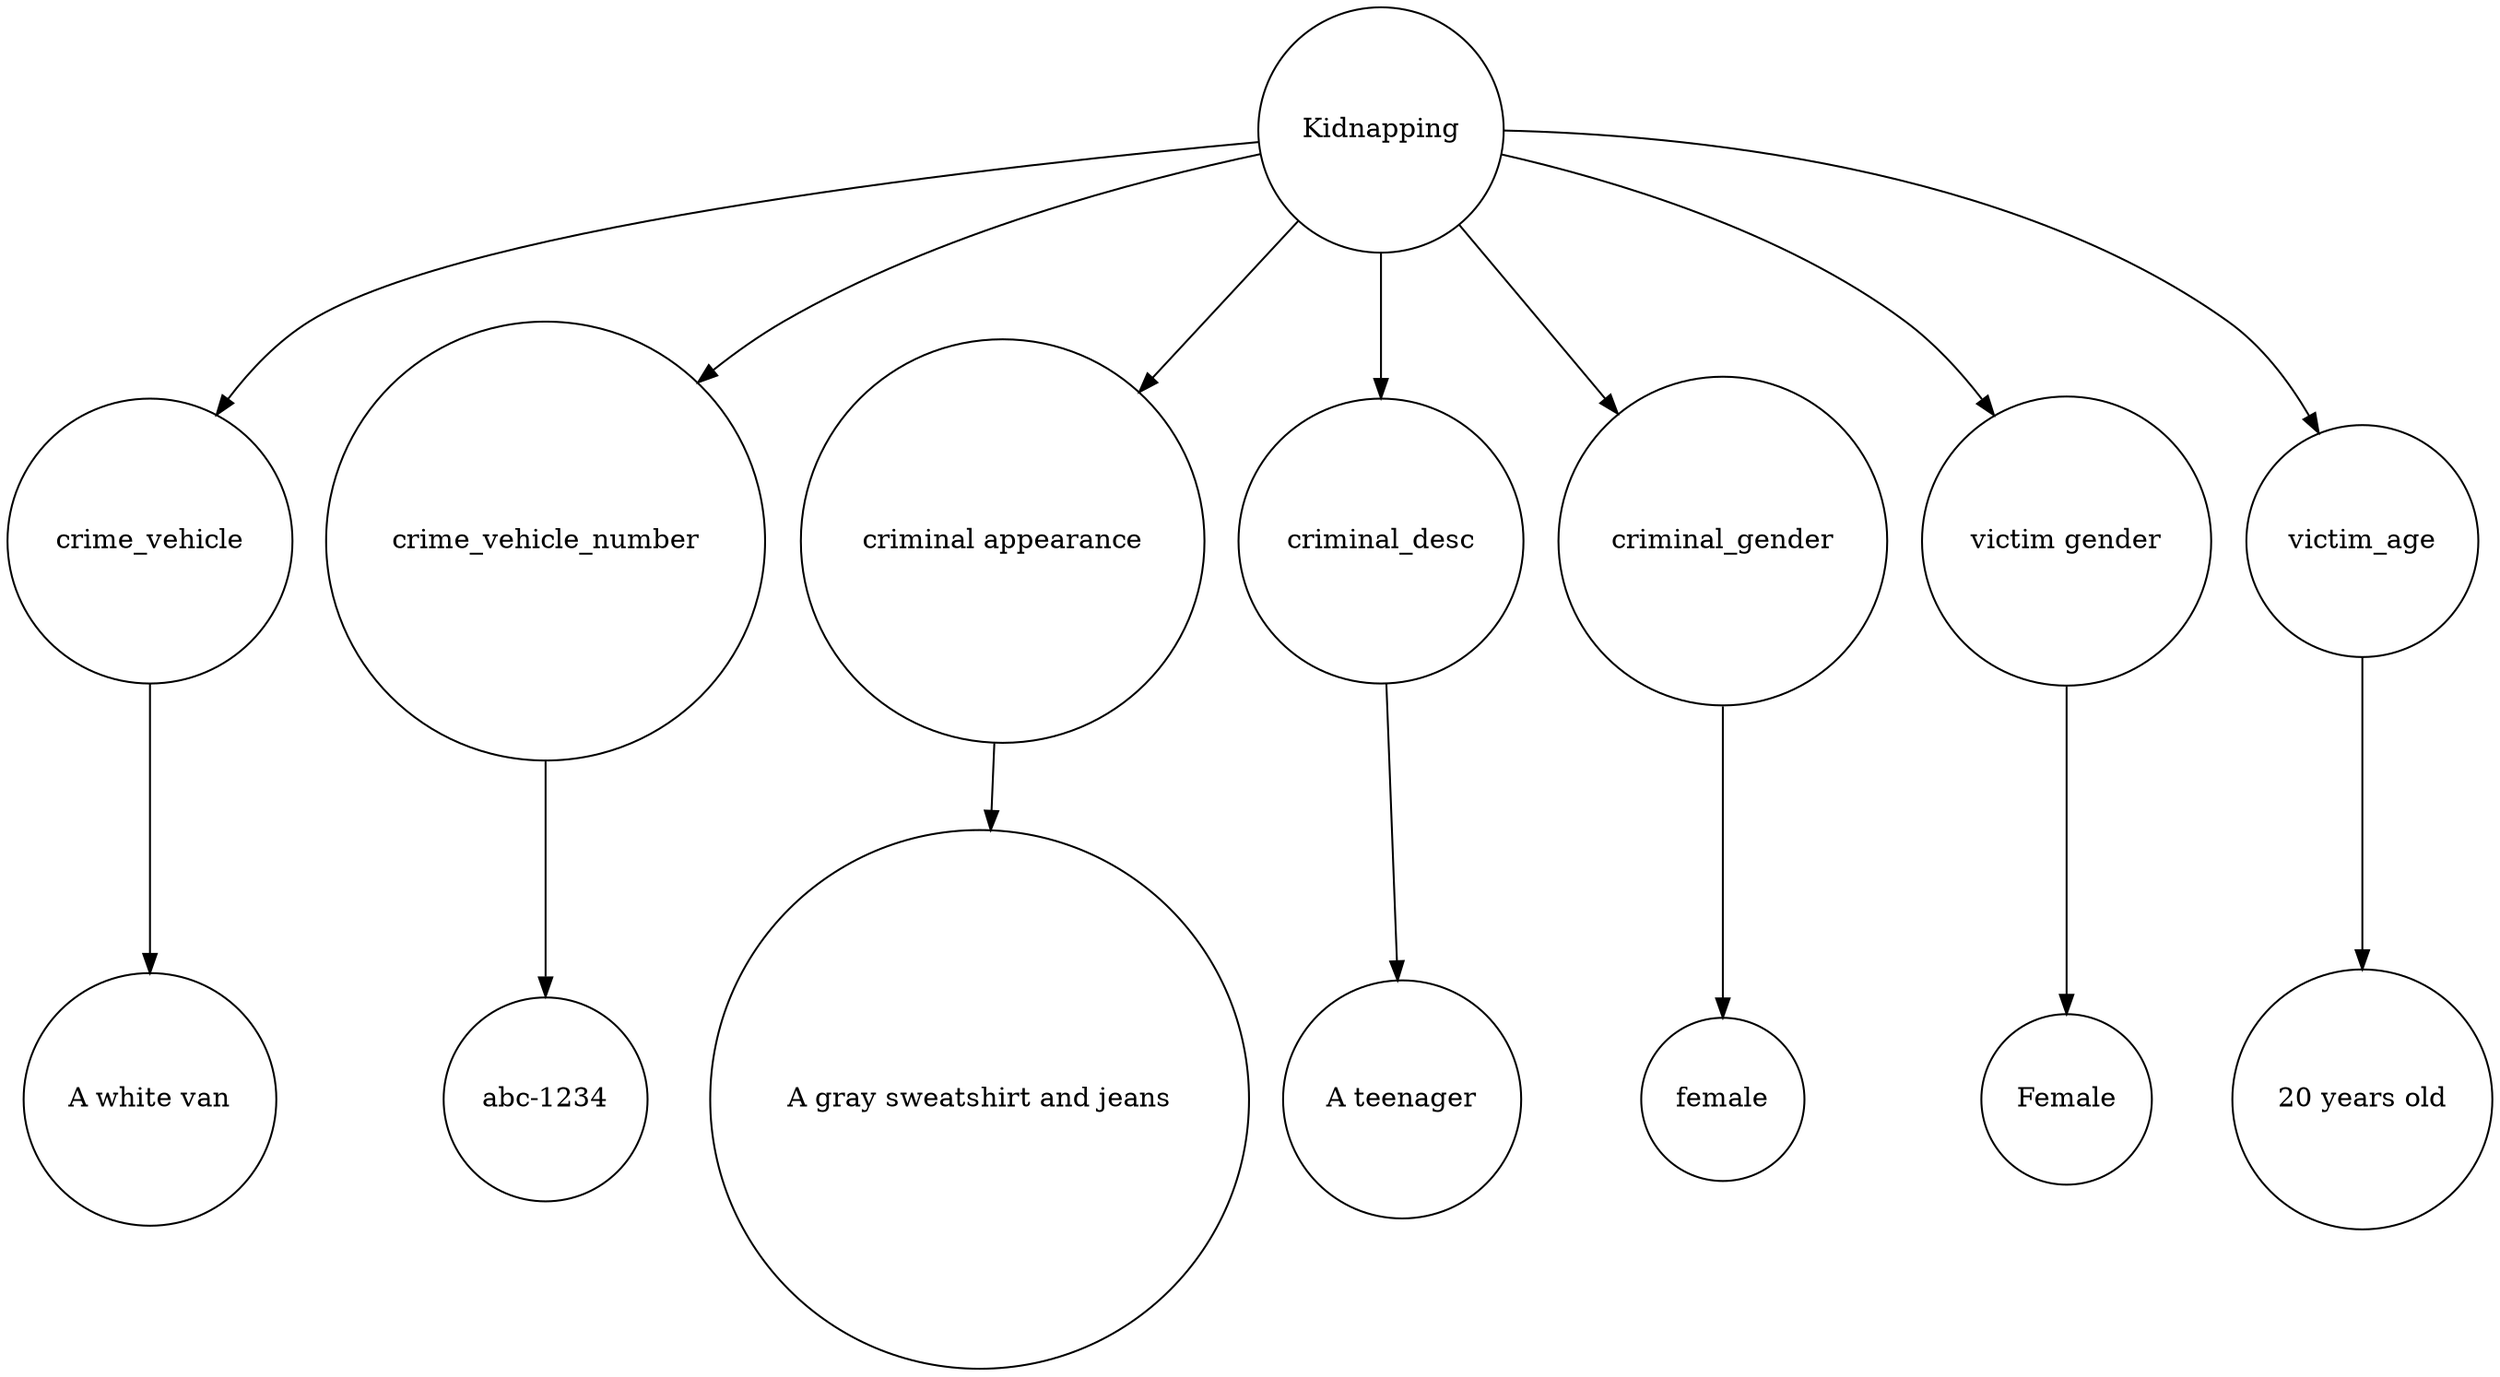 digraph tree {
	"Kidnapping" [label="Kidnapping", shape=circle]
	"crime_vehicle" [label="crime_vehicle", shape=circle]
	"crime_vehicle_number" [label="crime_vehicle_number", shape=circle]
	"criminal appearance" [label="criminal appearance", shape=circle]
	"criminal_desc" [label="criminal_desc", shape=circle]
	"criminal_gender" [label="criminal_gender", shape=circle]
	"victim gender" [label="victim gender", shape=circle]
	"victim_age" [label="victim_age", shape=circle]
	"A white van" [label="A white van", shape=circle]
	"abc-1234" [label="abc-1234", shape=circle]
	"A gray sweatshirt and jeans" [label="A gray sweatshirt and jeans", shape=circle]
	"A teenager" [label="A teenager", shape=circle]
	"female" [label="female", shape=circle]
	"Female" [label="Female", shape=circle]
	"20 years old" [label="20 years old", shape=circle]

	"Kidnapping" -> "victim_age"
	"Kidnapping" -> "victim gender"
	"Kidnapping" -> "criminal appearance"
	"Kidnapping" -> "criminal_desc"
	"Kidnapping" -> "crime_vehicle_number"
	"Kidnapping" -> "crime_vehicle"
	"Kidnapping" -> "criminal_gender"
	"crime_vehicle" -> "A white van"
	"crime_vehicle_number" -> "abc-1234"
	"criminal appearance" -> "A gray sweatshirt and jeans"
	"criminal_desc" -> "A teenager"
	"criminal_gender" -> "female"
	"victim gender" -> "Female"
	"victim_age" -> "20 years old"
}
